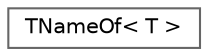 digraph "Graphical Class Hierarchy"
{
 // INTERACTIVE_SVG=YES
 // LATEX_PDF_SIZE
  bgcolor="transparent";
  edge [fontname=Helvetica,fontsize=10,labelfontname=Helvetica,labelfontsize=10];
  node [fontname=Helvetica,fontsize=10,shape=box,height=0.2,width=0.4];
  rankdir="LR";
  Node0 [id="Node000000",label="TNameOf\< T \>",height=0.2,width=0.4,color="grey40", fillcolor="white", style="filled",URL="$df/d4a/structTNameOf.html",tooltip="TNameOf."];
}

